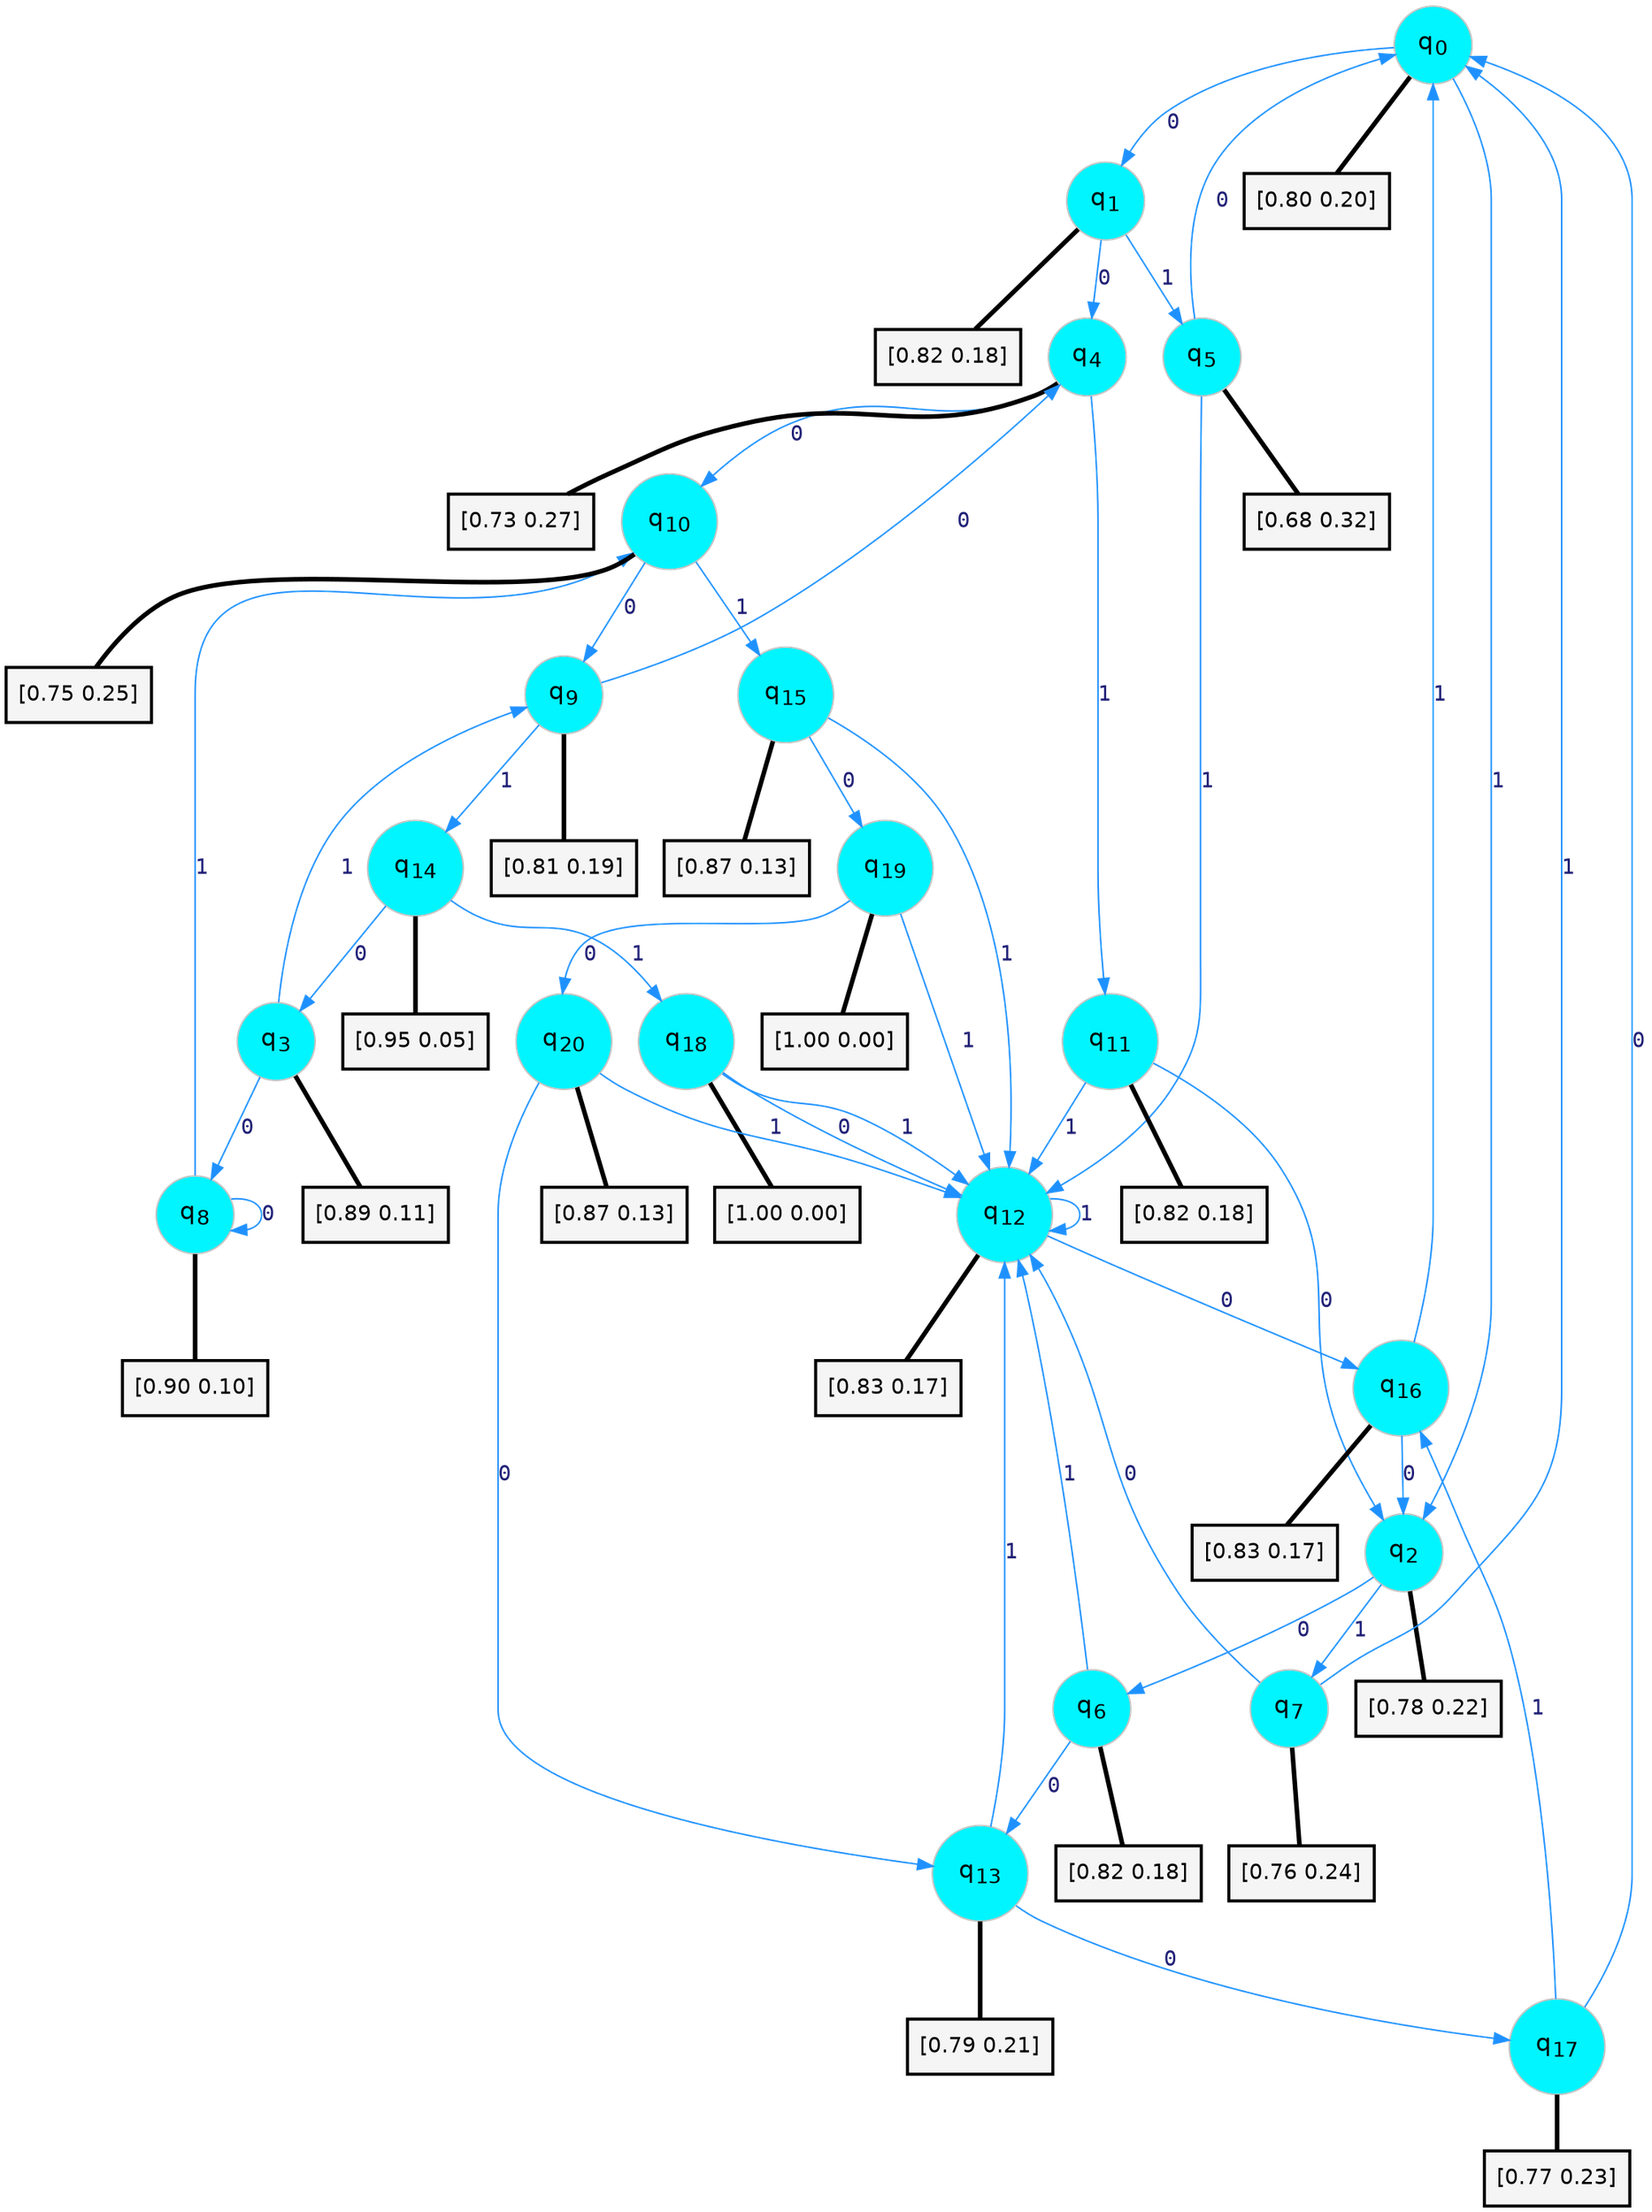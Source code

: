 digraph G {
graph [
bgcolor=transparent, dpi=300, rankdir=TD, size="40,25"];
node [
color=gray, fillcolor=turquoise1, fontcolor=black, fontname=Helvetica, fontsize=16, fontweight=bold, shape=circle, style=filled];
edge [
arrowsize=1, color=dodgerblue1, fontcolor=midnightblue, fontname=courier, fontweight=bold, penwidth=1, style=solid, weight=20];
0[label=<q<SUB>0</SUB>>];
1[label=<q<SUB>1</SUB>>];
2[label=<q<SUB>2</SUB>>];
3[label=<q<SUB>3</SUB>>];
4[label=<q<SUB>4</SUB>>];
5[label=<q<SUB>5</SUB>>];
6[label=<q<SUB>6</SUB>>];
7[label=<q<SUB>7</SUB>>];
8[label=<q<SUB>8</SUB>>];
9[label=<q<SUB>9</SUB>>];
10[label=<q<SUB>10</SUB>>];
11[label=<q<SUB>11</SUB>>];
12[label=<q<SUB>12</SUB>>];
13[label=<q<SUB>13</SUB>>];
14[label=<q<SUB>14</SUB>>];
15[label=<q<SUB>15</SUB>>];
16[label=<q<SUB>16</SUB>>];
17[label=<q<SUB>17</SUB>>];
18[label=<q<SUB>18</SUB>>];
19[label=<q<SUB>19</SUB>>];
20[label=<q<SUB>20</SUB>>];
21[label="[0.80 0.20]", shape=box,fontcolor=black, fontname=Helvetica, fontsize=14, penwidth=2, fillcolor=whitesmoke,color=black];
22[label="[0.82 0.18]", shape=box,fontcolor=black, fontname=Helvetica, fontsize=14, penwidth=2, fillcolor=whitesmoke,color=black];
23[label="[0.78 0.22]", shape=box,fontcolor=black, fontname=Helvetica, fontsize=14, penwidth=2, fillcolor=whitesmoke,color=black];
24[label="[0.89 0.11]", shape=box,fontcolor=black, fontname=Helvetica, fontsize=14, penwidth=2, fillcolor=whitesmoke,color=black];
25[label="[0.73 0.27]", shape=box,fontcolor=black, fontname=Helvetica, fontsize=14, penwidth=2, fillcolor=whitesmoke,color=black];
26[label="[0.68 0.32]", shape=box,fontcolor=black, fontname=Helvetica, fontsize=14, penwidth=2, fillcolor=whitesmoke,color=black];
27[label="[0.82 0.18]", shape=box,fontcolor=black, fontname=Helvetica, fontsize=14, penwidth=2, fillcolor=whitesmoke,color=black];
28[label="[0.76 0.24]", shape=box,fontcolor=black, fontname=Helvetica, fontsize=14, penwidth=2, fillcolor=whitesmoke,color=black];
29[label="[0.90 0.10]", shape=box,fontcolor=black, fontname=Helvetica, fontsize=14, penwidth=2, fillcolor=whitesmoke,color=black];
30[label="[0.81 0.19]", shape=box,fontcolor=black, fontname=Helvetica, fontsize=14, penwidth=2, fillcolor=whitesmoke,color=black];
31[label="[0.75 0.25]", shape=box,fontcolor=black, fontname=Helvetica, fontsize=14, penwidth=2, fillcolor=whitesmoke,color=black];
32[label="[0.82 0.18]", shape=box,fontcolor=black, fontname=Helvetica, fontsize=14, penwidth=2, fillcolor=whitesmoke,color=black];
33[label="[0.83 0.17]", shape=box,fontcolor=black, fontname=Helvetica, fontsize=14, penwidth=2, fillcolor=whitesmoke,color=black];
34[label="[0.79 0.21]", shape=box,fontcolor=black, fontname=Helvetica, fontsize=14, penwidth=2, fillcolor=whitesmoke,color=black];
35[label="[0.95 0.05]", shape=box,fontcolor=black, fontname=Helvetica, fontsize=14, penwidth=2, fillcolor=whitesmoke,color=black];
36[label="[0.87 0.13]", shape=box,fontcolor=black, fontname=Helvetica, fontsize=14, penwidth=2, fillcolor=whitesmoke,color=black];
37[label="[0.83 0.17]", shape=box,fontcolor=black, fontname=Helvetica, fontsize=14, penwidth=2, fillcolor=whitesmoke,color=black];
38[label="[0.77 0.23]", shape=box,fontcolor=black, fontname=Helvetica, fontsize=14, penwidth=2, fillcolor=whitesmoke,color=black];
39[label="[1.00 0.00]", shape=box,fontcolor=black, fontname=Helvetica, fontsize=14, penwidth=2, fillcolor=whitesmoke,color=black];
40[label="[1.00 0.00]", shape=box,fontcolor=black, fontname=Helvetica, fontsize=14, penwidth=2, fillcolor=whitesmoke,color=black];
41[label="[0.87 0.13]", shape=box,fontcolor=black, fontname=Helvetica, fontsize=14, penwidth=2, fillcolor=whitesmoke,color=black];
0->1 [label=0];
0->2 [label=1];
0->21 [arrowhead=none, penwidth=3,color=black];
1->4 [label=0];
1->5 [label=1];
1->22 [arrowhead=none, penwidth=3,color=black];
2->6 [label=0];
2->7 [label=1];
2->23 [arrowhead=none, penwidth=3,color=black];
3->8 [label=0];
3->9 [label=1];
3->24 [arrowhead=none, penwidth=3,color=black];
4->10 [label=0];
4->11 [label=1];
4->25 [arrowhead=none, penwidth=3,color=black];
5->0 [label=0];
5->12 [label=1];
5->26 [arrowhead=none, penwidth=3,color=black];
6->13 [label=0];
6->12 [label=1];
6->27 [arrowhead=none, penwidth=3,color=black];
7->12 [label=0];
7->0 [label=1];
7->28 [arrowhead=none, penwidth=3,color=black];
8->8 [label=0];
8->10 [label=1];
8->29 [arrowhead=none, penwidth=3,color=black];
9->4 [label=0];
9->14 [label=1];
9->30 [arrowhead=none, penwidth=3,color=black];
10->9 [label=0];
10->15 [label=1];
10->31 [arrowhead=none, penwidth=3,color=black];
11->2 [label=0];
11->12 [label=1];
11->32 [arrowhead=none, penwidth=3,color=black];
12->16 [label=0];
12->12 [label=1];
12->33 [arrowhead=none, penwidth=3,color=black];
13->17 [label=0];
13->12 [label=1];
13->34 [arrowhead=none, penwidth=3,color=black];
14->3 [label=0];
14->18 [label=1];
14->35 [arrowhead=none, penwidth=3,color=black];
15->19 [label=0];
15->12 [label=1];
15->36 [arrowhead=none, penwidth=3,color=black];
16->2 [label=0];
16->0 [label=1];
16->37 [arrowhead=none, penwidth=3,color=black];
17->0 [label=0];
17->16 [label=1];
17->38 [arrowhead=none, penwidth=3,color=black];
18->12 [label=0];
18->12 [label=1];
18->39 [arrowhead=none, penwidth=3,color=black];
19->20 [label=0];
19->12 [label=1];
19->40 [arrowhead=none, penwidth=3,color=black];
20->13 [label=0];
20->12 [label=1];
20->41 [arrowhead=none, penwidth=3,color=black];
}

